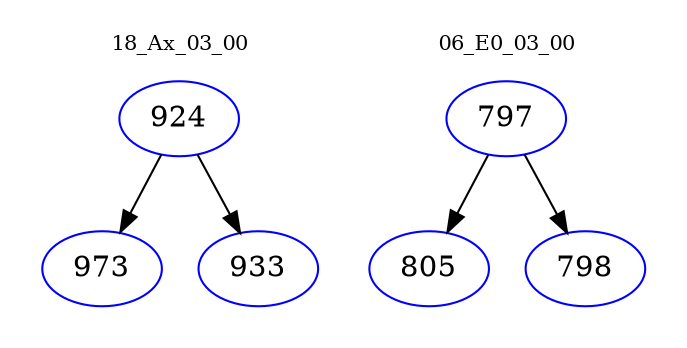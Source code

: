 digraph{
subgraph cluster_0 {
color = white
label = "18_Ax_03_00";
fontsize=10;
T0_924 [label="924", color="blue"]
T0_924 -> T0_973 [color="black"]
T0_973 [label="973", color="blue"]
T0_924 -> T0_933 [color="black"]
T0_933 [label="933", color="blue"]
}
subgraph cluster_1 {
color = white
label = "06_E0_03_00";
fontsize=10;
T1_797 [label="797", color="blue"]
T1_797 -> T1_805 [color="black"]
T1_805 [label="805", color="blue"]
T1_797 -> T1_798 [color="black"]
T1_798 [label="798", color="blue"]
}
}
